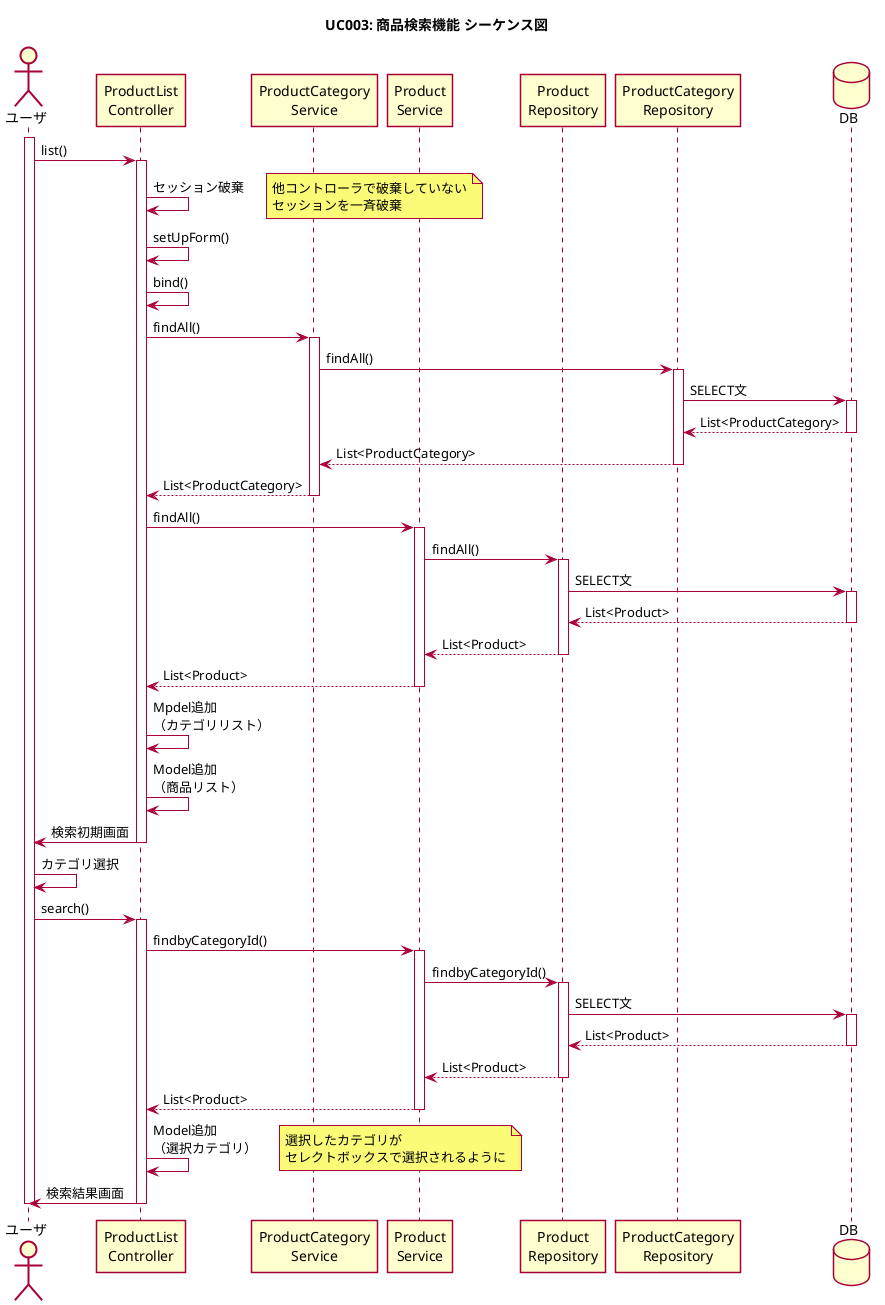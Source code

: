 @startuml
skin rose
title UC003: 商品検索機能 シーケンス図
skinparam shadowing false

actor ユーザ as user
activate user
participant "ProductList\nController" as controller
participant "ProductCategory\nService" as svc1
participant "Product\nService" as svc2
participant "Product\nRepository" as repo1
participant "ProductCategory\nRepository" as repo2
database "DB" as db

' 検索初期画面
user -> controller ++ : list()
controller -> controller : セッション破棄
note right: 他コントローラで破棄していない\nセッションを一斉破棄
controller -> controller : setUpForm()
controller -> controller : bind()
controller -> svc1 ++ : findAll()
svc1 -> repo2 ++ : findAll()
repo2 -> db ++ : SELECT文
db --> repo2 -- : List<ProductCategory>
repo2 --> svc1 -- : List<ProductCategory>
svc1 --> controller -- : List<ProductCategory>
controller -> svc2 ++ : findAll()
svc2 -> repo1 ++ : findAll()
repo1 -> db ++ : SELECT文
db --> repo1 -- : List<Product>
repo1 --> svc2 -- : List<Product>
svc2 --> controller -- : List<Product>
controller -> controller : Mpdel追加\n（カテゴリリスト）
controller -> controller : Model追加\n（商品リスト）
controller -> user -- : 検索初期画面

' 検索結果画面
user -> user : カテゴリ選択
user -> controller ++ : search()
controller -> svc2 ++ : findbyCategoryId()
svc2 -> repo1 ++ : findbyCategoryId()
repo1 -> db ++ : SELECT文
db --> repo1 -- : List<Product>
repo1 --> svc2 -- : List<Product>
svc2 --> controller -- : List<Product>
controller -> controller : Model追加\n（選択カテゴリ）
note right: 選択したカテゴリが\nセレクトボックスで選択されるように
controller -> user -- : 検索結果画面

deactivate user
@enduml